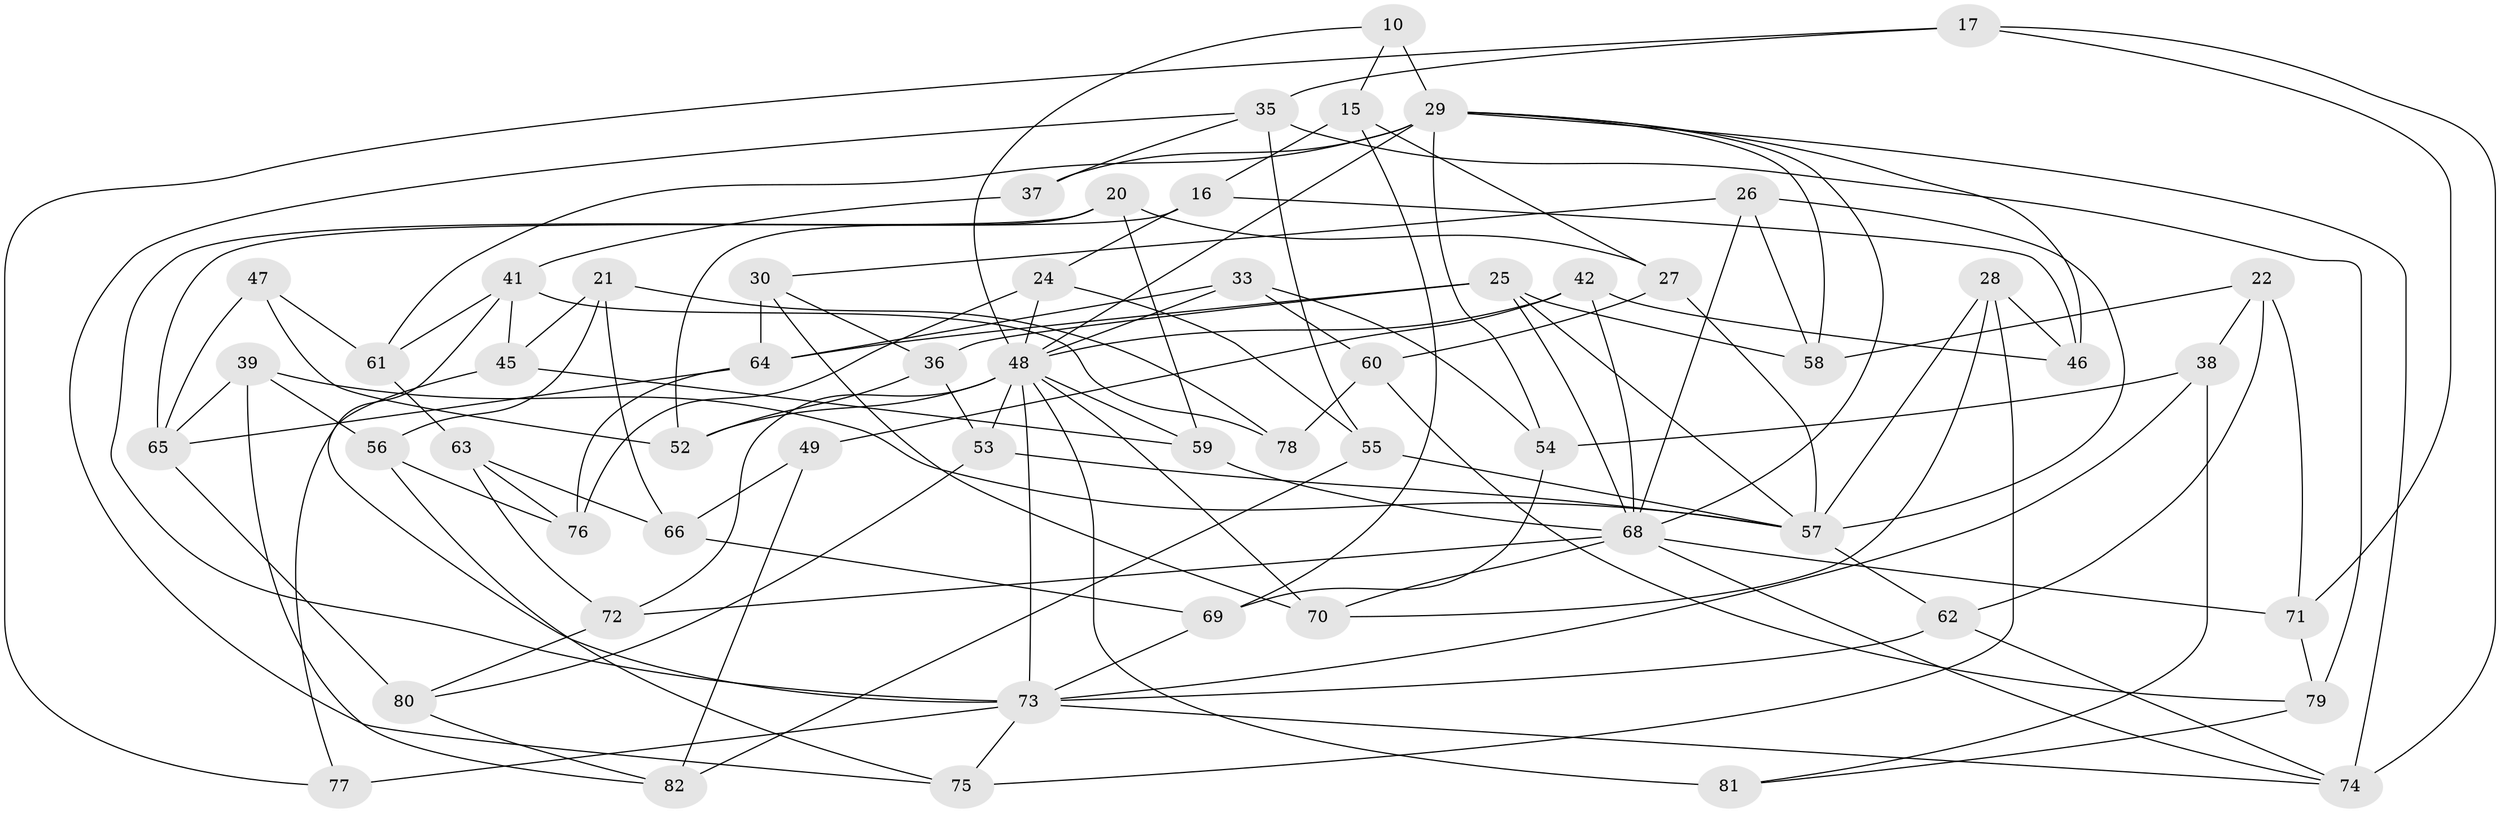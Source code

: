 // original degree distribution, {4: 1.0}
// Generated by graph-tools (version 1.1) at 2025/01/03/04/25 22:01:04]
// undirected, 57 vertices, 127 edges
graph export_dot {
graph [start="1"]
  node [color=gray90,style=filled];
  10;
  15;
  16;
  17 [super="+1"];
  20;
  21;
  22;
  24;
  25 [super="+5"];
  26;
  27;
  28;
  29 [super="+6+14+18"];
  30;
  33;
  35 [super="+34"];
  36;
  37;
  38;
  39;
  41 [super="+23"];
  42 [super="+19"];
  45;
  46;
  47;
  48 [super="+40+32"];
  49;
  52;
  53;
  54;
  55;
  56;
  57 [super="+3+51"];
  58;
  59;
  60;
  61;
  62;
  63;
  64 [super="+7"];
  65 [super="+43"];
  66;
  68 [super="+67+11"];
  69;
  70;
  71;
  72;
  73 [super="+13+50"];
  74 [super="+44"];
  75;
  76;
  77;
  78;
  79;
  80;
  81;
  82;
  10 -- 15;
  10 -- 48;
  10 -- 29 [weight=2];
  15 -- 16;
  15 -- 27;
  15 -- 69;
  16 -- 65;
  16 -- 46;
  16 -- 24;
  17 -- 74 [weight=2];
  17 -- 77;
  17 -- 35 [weight=2];
  17 -- 71;
  20 -- 59;
  20 -- 27;
  20 -- 52;
  20 -- 73;
  21 -- 45;
  21 -- 56;
  21 -- 66;
  21 -- 78;
  22 -- 58;
  22 -- 71;
  22 -- 38;
  22 -- 62;
  24 -- 55;
  24 -- 76;
  24 -- 48;
  25 -- 64 [weight=2];
  25 -- 57;
  25 -- 58;
  25 -- 36;
  25 -- 68;
  26 -- 30;
  26 -- 58;
  26 -- 68;
  26 -- 57;
  27 -- 60;
  27 -- 57;
  28 -- 70;
  28 -- 75;
  28 -- 46;
  28 -- 57;
  29 -- 58;
  29 -- 54;
  29 -- 48 [weight=2];
  29 -- 74;
  29 -- 37 [weight=2];
  29 -- 68;
  29 -- 46;
  29 -- 61;
  30 -- 70;
  30 -- 36;
  30 -- 64;
  33 -- 60;
  33 -- 54;
  33 -- 48;
  33 -- 64;
  35 -- 55;
  35 -- 79;
  35 -- 75;
  35 -- 37;
  36 -- 52;
  36 -- 53;
  37 -- 41;
  38 -- 54;
  38 -- 81;
  38 -- 73;
  39 -- 57;
  39 -- 56;
  39 -- 82;
  39 -- 65;
  41 -- 78 [weight=2];
  41 -- 61;
  41 -- 45;
  41 -- 73;
  42 -- 46;
  42 -- 49 [weight=2];
  42 -- 48;
  42 -- 68 [weight=2];
  45 -- 77;
  45 -- 59;
  47 -- 52;
  47 -- 65 [weight=2];
  47 -- 61;
  48 -- 53;
  48 -- 73;
  48 -- 81 [weight=2];
  48 -- 52;
  48 -- 59;
  48 -- 70;
  48 -- 72;
  49 -- 66;
  49 -- 82;
  53 -- 80;
  53 -- 57;
  54 -- 69;
  55 -- 82;
  55 -- 57;
  56 -- 76;
  56 -- 75;
  57 -- 62;
  59 -- 68;
  60 -- 79;
  60 -- 78;
  61 -- 63;
  62 -- 74;
  62 -- 73;
  63 -- 72;
  63 -- 76;
  63 -- 66;
  64 -- 76;
  64 -- 65;
  65 -- 80;
  66 -- 69;
  68 -- 74;
  68 -- 70;
  68 -- 71;
  68 -- 72;
  69 -- 73;
  71 -- 79;
  72 -- 80;
  73 -- 75;
  73 -- 77 [weight=2];
  73 -- 74;
  79 -- 81;
  80 -- 82;
}
